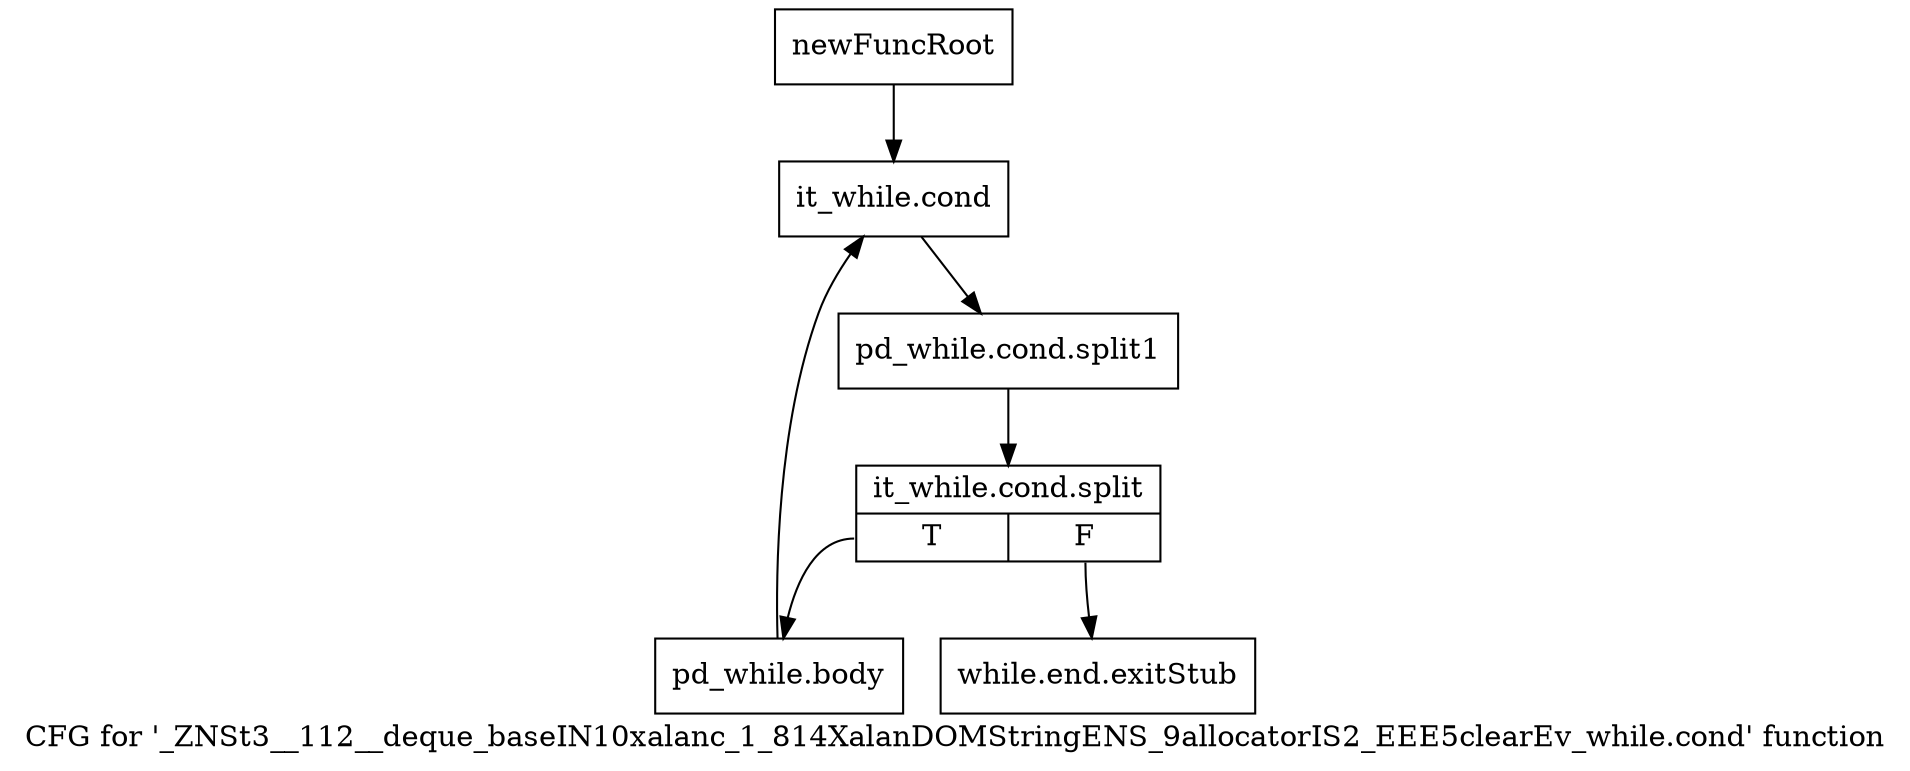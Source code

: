 digraph "CFG for '_ZNSt3__112__deque_baseIN10xalanc_1_814XalanDOMStringENS_9allocatorIS2_EEE5clearEv_while.cond' function" {
	label="CFG for '_ZNSt3__112__deque_baseIN10xalanc_1_814XalanDOMStringENS_9allocatorIS2_EEE5clearEv_while.cond' function";

	Node0x845c230 [shape=record,label="{newFuncRoot}"];
	Node0x845c230 -> Node0x845c2d0;
	Node0x845c280 [shape=record,label="{while.end.exitStub}"];
	Node0x845c2d0 [shape=record,label="{it_while.cond}"];
	Node0x845c2d0 -> Node0x845c580;
	Node0x845c580 [shape=record,label="{pd_while.cond.split1}"];
	Node0x845c580 -> Node0x845c5d0;
	Node0x845c5d0 [shape=record,label="{it_while.cond.split|{<s0>T|<s1>F}}"];
	Node0x845c5d0:s0 -> Node0x845c320;
	Node0x845c5d0:s1 -> Node0x845c280;
	Node0x845c320 [shape=record,label="{pd_while.body}"];
	Node0x845c320 -> Node0x845c2d0;
}
